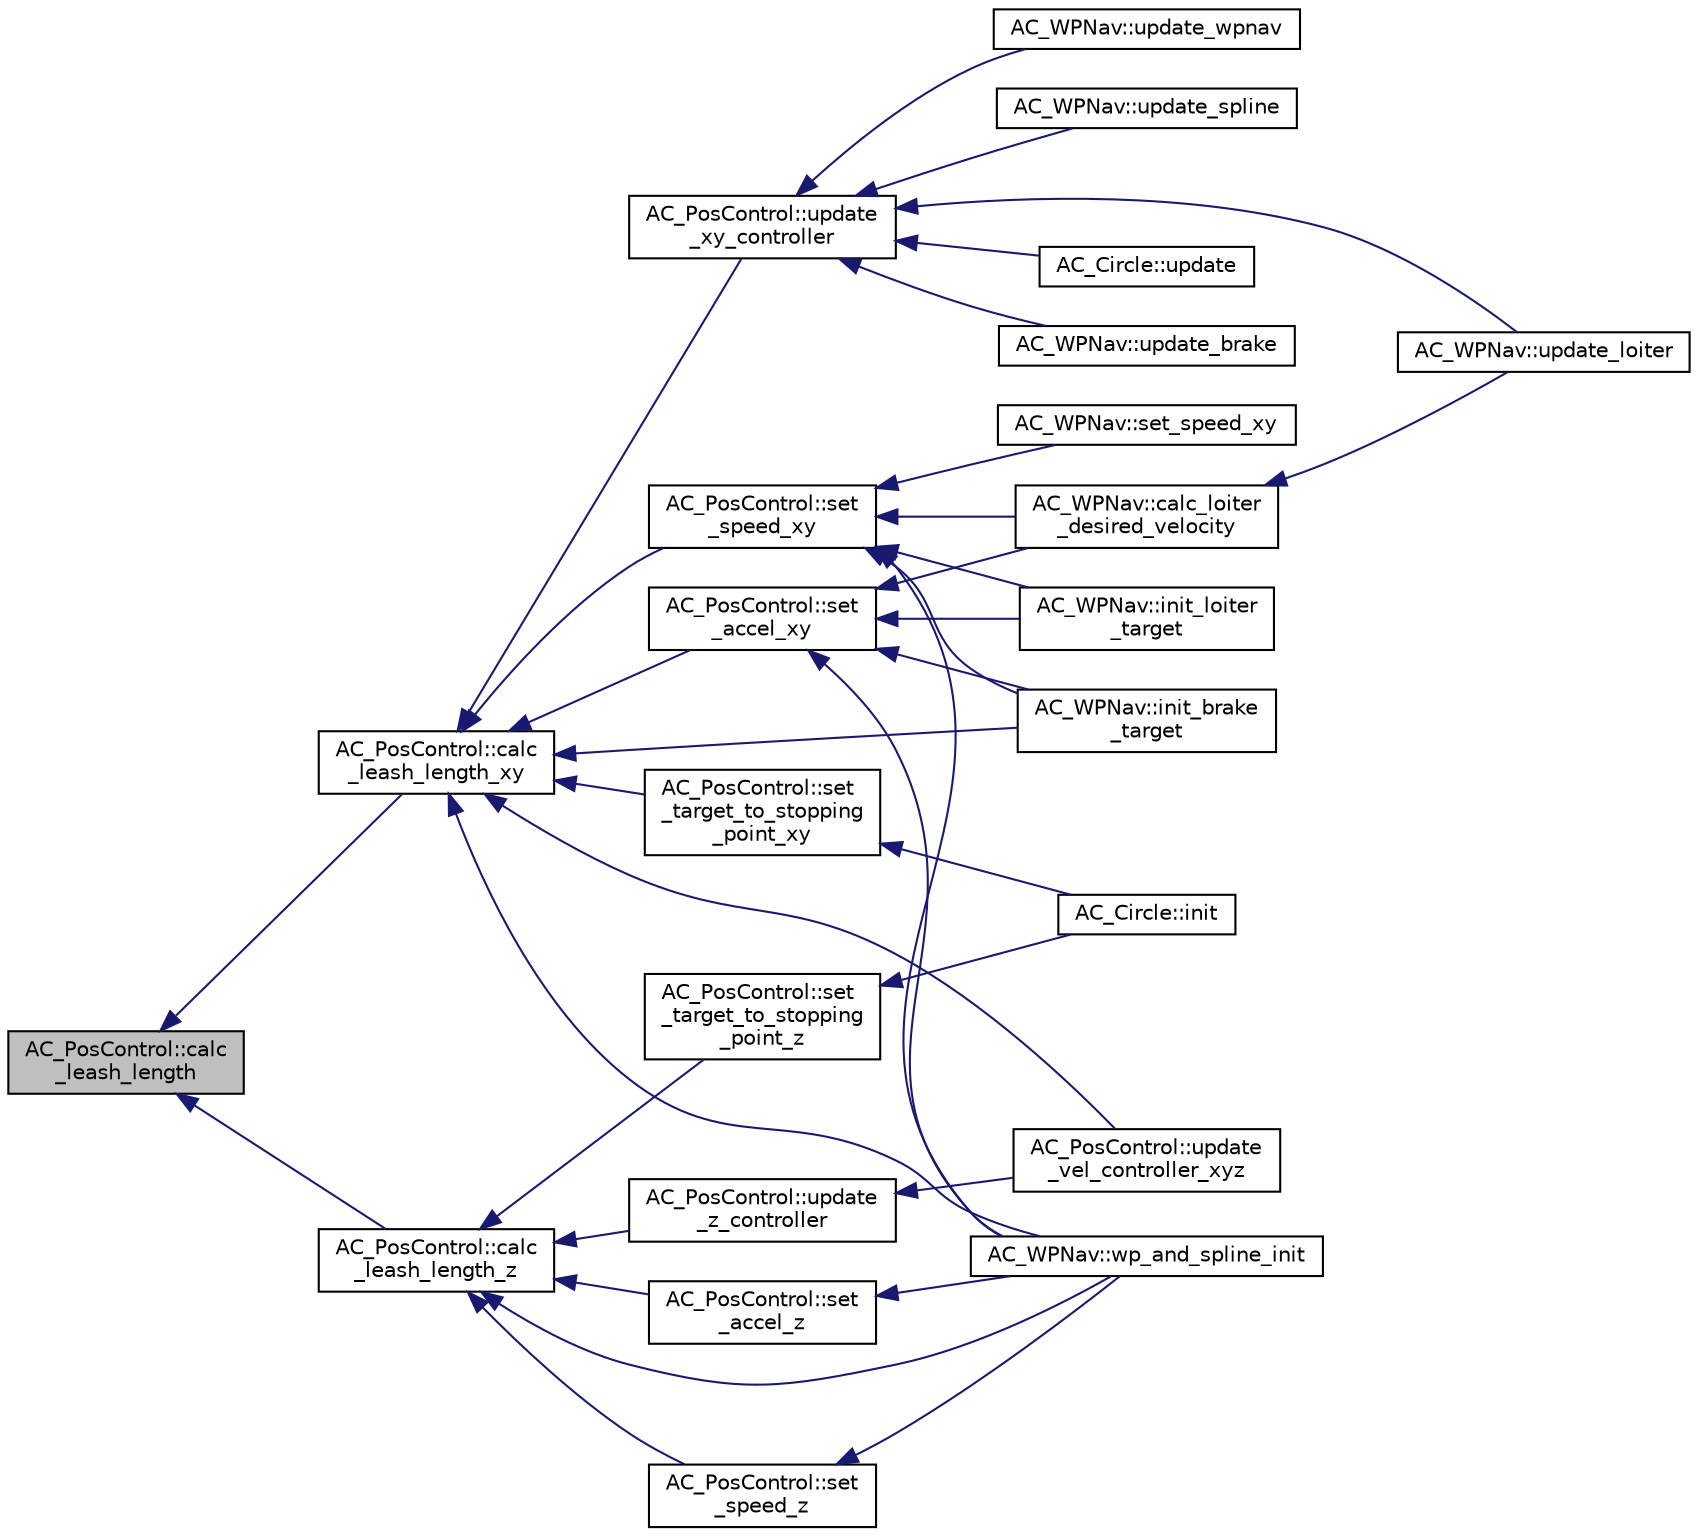 digraph "AC_PosControl::calc_leash_length"
{
 // INTERACTIVE_SVG=YES
  edge [fontname="Helvetica",fontsize="10",labelfontname="Helvetica",labelfontsize="10"];
  node [fontname="Helvetica",fontsize="10",shape=record];
  rankdir="LR";
  Node1 [label="AC_PosControl::calc\l_leash_length",height=0.2,width=0.4,color="black", fillcolor="grey75", style="filled" fontcolor="black"];
  Node1 -> Node2 [dir="back",color="midnightblue",fontsize="10",style="solid",fontname="Helvetica"];
  Node2 [label="AC_PosControl::calc\l_leash_length_xy",height=0.2,width=0.4,color="black", fillcolor="white", style="filled",URL="$classAC__PosControl.html#ac4f923c39399266568b9ae9419a0596f"];
  Node2 -> Node3 [dir="back",color="midnightblue",fontsize="10",style="solid",fontname="Helvetica"];
  Node3 [label="AC_PosControl::set\l_accel_xy",height=0.2,width=0.4,color="black", fillcolor="white", style="filled",URL="$classAC__PosControl.html#a5e47fd89f68af7f00d9bd59cfcb422a8"];
  Node3 -> Node4 [dir="back",color="midnightblue",fontsize="10",style="solid",fontname="Helvetica"];
  Node4 [label="AC_WPNav::init_loiter\l_target",height=0.2,width=0.4,color="black", fillcolor="white", style="filled",URL="$classAC__WPNav.html#a3bd3abac616805d338d31255d76e978e",tooltip="init_loiter_target in cm from home "];
  Node3 -> Node5 [dir="back",color="midnightblue",fontsize="10",style="solid",fontname="Helvetica"];
  Node5 [label="AC_WPNav::calc_loiter\l_desired_velocity",height=0.2,width=0.4,color="black", fillcolor="white", style="filled",URL="$classAC__WPNav.html#a3dbf7bda89b127cdc81bca29e2af25de"];
  Node5 -> Node6 [dir="back",color="midnightblue",fontsize="10",style="solid",fontname="Helvetica"];
  Node6 [label="AC_WPNav::update_loiter",height=0.2,width=0.4,color="black", fillcolor="white", style="filled",URL="$classAC__WPNav.html#a0a434270245fd8641352af387700dc82",tooltip="update_loiter - run the loiter controller - should be called at 10hz "];
  Node3 -> Node7 [dir="back",color="midnightblue",fontsize="10",style="solid",fontname="Helvetica"];
  Node7 [label="AC_WPNav::init_brake\l_target",height=0.2,width=0.4,color="black", fillcolor="white", style="filled",URL="$classAC__WPNav.html#a2ed86e41fc51c2ea822711ea95d055f0",tooltip="init_brake_target - initializes stop position from current position and velocity "];
  Node3 -> Node8 [dir="back",color="midnightblue",fontsize="10",style="solid",fontname="Helvetica"];
  Node8 [label="AC_WPNav::wp_and_spline_init",height=0.2,width=0.4,color="black", fillcolor="white", style="filled",URL="$classAC__WPNav.html#a47964df8ebcc78bb101f328a23187e65"];
  Node2 -> Node9 [dir="back",color="midnightblue",fontsize="10",style="solid",fontname="Helvetica"];
  Node9 [label="AC_PosControl::set\l_speed_xy",height=0.2,width=0.4,color="black", fillcolor="white", style="filled",URL="$classAC__PosControl.html#aeb636a56d87a2495d86e394ff6ac7549"];
  Node9 -> Node4 [dir="back",color="midnightblue",fontsize="10",style="solid",fontname="Helvetica"];
  Node9 -> Node5 [dir="back",color="midnightblue",fontsize="10",style="solid",fontname="Helvetica"];
  Node9 -> Node7 [dir="back",color="midnightblue",fontsize="10",style="solid",fontname="Helvetica"];
  Node9 -> Node8 [dir="back",color="midnightblue",fontsize="10",style="solid",fontname="Helvetica"];
  Node9 -> Node10 [dir="back",color="midnightblue",fontsize="10",style="solid",fontname="Helvetica"];
  Node10 [label="AC_WPNav::set_speed_xy",height=0.2,width=0.4,color="black", fillcolor="white", style="filled",URL="$classAC__WPNav.html#a0ff7209545f3c7169054b2ee79cd4216",tooltip="set_speed_xy - allows main code to pass target horizontal velocity for wp navigation ..."];
  Node2 -> Node11 [dir="back",color="midnightblue",fontsize="10",style="solid",fontname="Helvetica"];
  Node11 [label="AC_PosControl::set\l_target_to_stopping\l_point_xy",height=0.2,width=0.4,color="black", fillcolor="white", style="filled",URL="$classAC__PosControl.html#a1f4f9aac832250d36fe36a6be1ccbb84",tooltip="set_target_to_stopping_point_xy - sets horizontal target to reasonable stopping position in cm from h..."];
  Node11 -> Node12 [dir="back",color="midnightblue",fontsize="10",style="solid",fontname="Helvetica"];
  Node12 [label="AC_Circle::init",height=0.2,width=0.4,color="black", fillcolor="white", style="filled",URL="$classAC__Circle.html#aeecf8efd6d546820ee831e749935df8b"];
  Node2 -> Node13 [dir="back",color="midnightblue",fontsize="10",style="solid",fontname="Helvetica"];
  Node13 [label="AC_PosControl::update\l_xy_controller",height=0.2,width=0.4,color="black", fillcolor="white", style="filled",URL="$classAC__PosControl.html#ae8b8e5c5812ab2419c570ae7f44a70f3",tooltip="update_xy_controller - run the horizontal position controller - should be called at 100hz or higher ..."];
  Node13 -> Node14 [dir="back",color="midnightblue",fontsize="10",style="solid",fontname="Helvetica"];
  Node14 [label="AC_Circle::update",height=0.2,width=0.4,color="black", fillcolor="white", style="filled",URL="$classAC__Circle.html#ad28205982ae7bc5f1e72f5285696c99b",tooltip="update - update circle controller "];
  Node13 -> Node6 [dir="back",color="midnightblue",fontsize="10",style="solid",fontname="Helvetica"];
  Node13 -> Node15 [dir="back",color="midnightblue",fontsize="10",style="solid",fontname="Helvetica"];
  Node15 [label="AC_WPNav::update_brake",height=0.2,width=0.4,color="black", fillcolor="white", style="filled",URL="$classAC__WPNav.html#af9d3f98ad44166d4c5d072bf3ba4a3db",tooltip="update_brake - run the brake controller - should be called at 400hz "];
  Node13 -> Node16 [dir="back",color="midnightblue",fontsize="10",style="solid",fontname="Helvetica"];
  Node16 [label="AC_WPNav::update_wpnav",height=0.2,width=0.4,color="black", fillcolor="white", style="filled",URL="$classAC__WPNav.html#ab37772c12f3376c2eda24d8506a994fc",tooltip="update_wpnav - run the wp controller - should be called at 100hz or higher "];
  Node13 -> Node17 [dir="back",color="midnightblue",fontsize="10",style="solid",fontname="Helvetica"];
  Node17 [label="AC_WPNav::update_spline",height=0.2,width=0.4,color="black", fillcolor="white", style="filled",URL="$classAC__WPNav.html#a1d067335195835e46ba7218f8d784936",tooltip="update_spline - update spline controller "];
  Node2 -> Node18 [dir="back",color="midnightblue",fontsize="10",style="solid",fontname="Helvetica"];
  Node18 [label="AC_PosControl::update\l_vel_controller_xyz",height=0.2,width=0.4,color="black", fillcolor="white", style="filled",URL="$classAC__PosControl.html#ad89eec74ef77005f3f5c449da98ad12c"];
  Node2 -> Node7 [dir="back",color="midnightblue",fontsize="10",style="solid",fontname="Helvetica"];
  Node2 -> Node8 [dir="back",color="midnightblue",fontsize="10",style="solid",fontname="Helvetica"];
  Node1 -> Node19 [dir="back",color="midnightblue",fontsize="10",style="solid",fontname="Helvetica"];
  Node19 [label="AC_PosControl::calc\l_leash_length_z",height=0.2,width=0.4,color="black", fillcolor="white", style="filled",URL="$classAC__PosControl.html#acac2980eb3698791d55ca8fa260ab5af"];
  Node19 -> Node20 [dir="back",color="midnightblue",fontsize="10",style="solid",fontname="Helvetica"];
  Node20 [label="AC_PosControl::set\l_speed_z",height=0.2,width=0.4,color="black", fillcolor="white", style="filled",URL="$classAC__PosControl.html#a4d39e0c0d33f5f6ca20461ad64982e8f"];
  Node20 -> Node8 [dir="back",color="midnightblue",fontsize="10",style="solid",fontname="Helvetica"];
  Node19 -> Node21 [dir="back",color="midnightblue",fontsize="10",style="solid",fontname="Helvetica"];
  Node21 [label="AC_PosControl::set\l_accel_z",height=0.2,width=0.4,color="black", fillcolor="white", style="filled",URL="$classAC__PosControl.html#ad7ef264f7da50fe3f0e035604fdcfea4",tooltip="set_accel_z - set vertical acceleration in cm/s/s "];
  Node21 -> Node8 [dir="back",color="midnightblue",fontsize="10",style="solid",fontname="Helvetica"];
  Node19 -> Node22 [dir="back",color="midnightblue",fontsize="10",style="solid",fontname="Helvetica"];
  Node22 [label="AC_PosControl::set\l_target_to_stopping\l_point_z",height=0.2,width=0.4,color="black", fillcolor="white", style="filled",URL="$classAC__PosControl.html#a51caffd56dd27f42595df30f63cd1eaa",tooltip="set_target_to_stopping_point_z - sets altitude target to reasonable stopping altitude in cm above hom..."];
  Node22 -> Node12 [dir="back",color="midnightblue",fontsize="10",style="solid",fontname="Helvetica"];
  Node19 -> Node23 [dir="back",color="midnightblue",fontsize="10",style="solid",fontname="Helvetica"];
  Node23 [label="AC_PosControl::update\l_z_controller",height=0.2,width=0.4,color="black", fillcolor="white", style="filled",URL="$classAC__PosControl.html#af9c555a3b07ea1420ea28e7333379941",tooltip="update_z_controller - fly to altitude in cm above home "];
  Node23 -> Node18 [dir="back",color="midnightblue",fontsize="10",style="solid",fontname="Helvetica"];
  Node19 -> Node8 [dir="back",color="midnightblue",fontsize="10",style="solid",fontname="Helvetica"];
}
